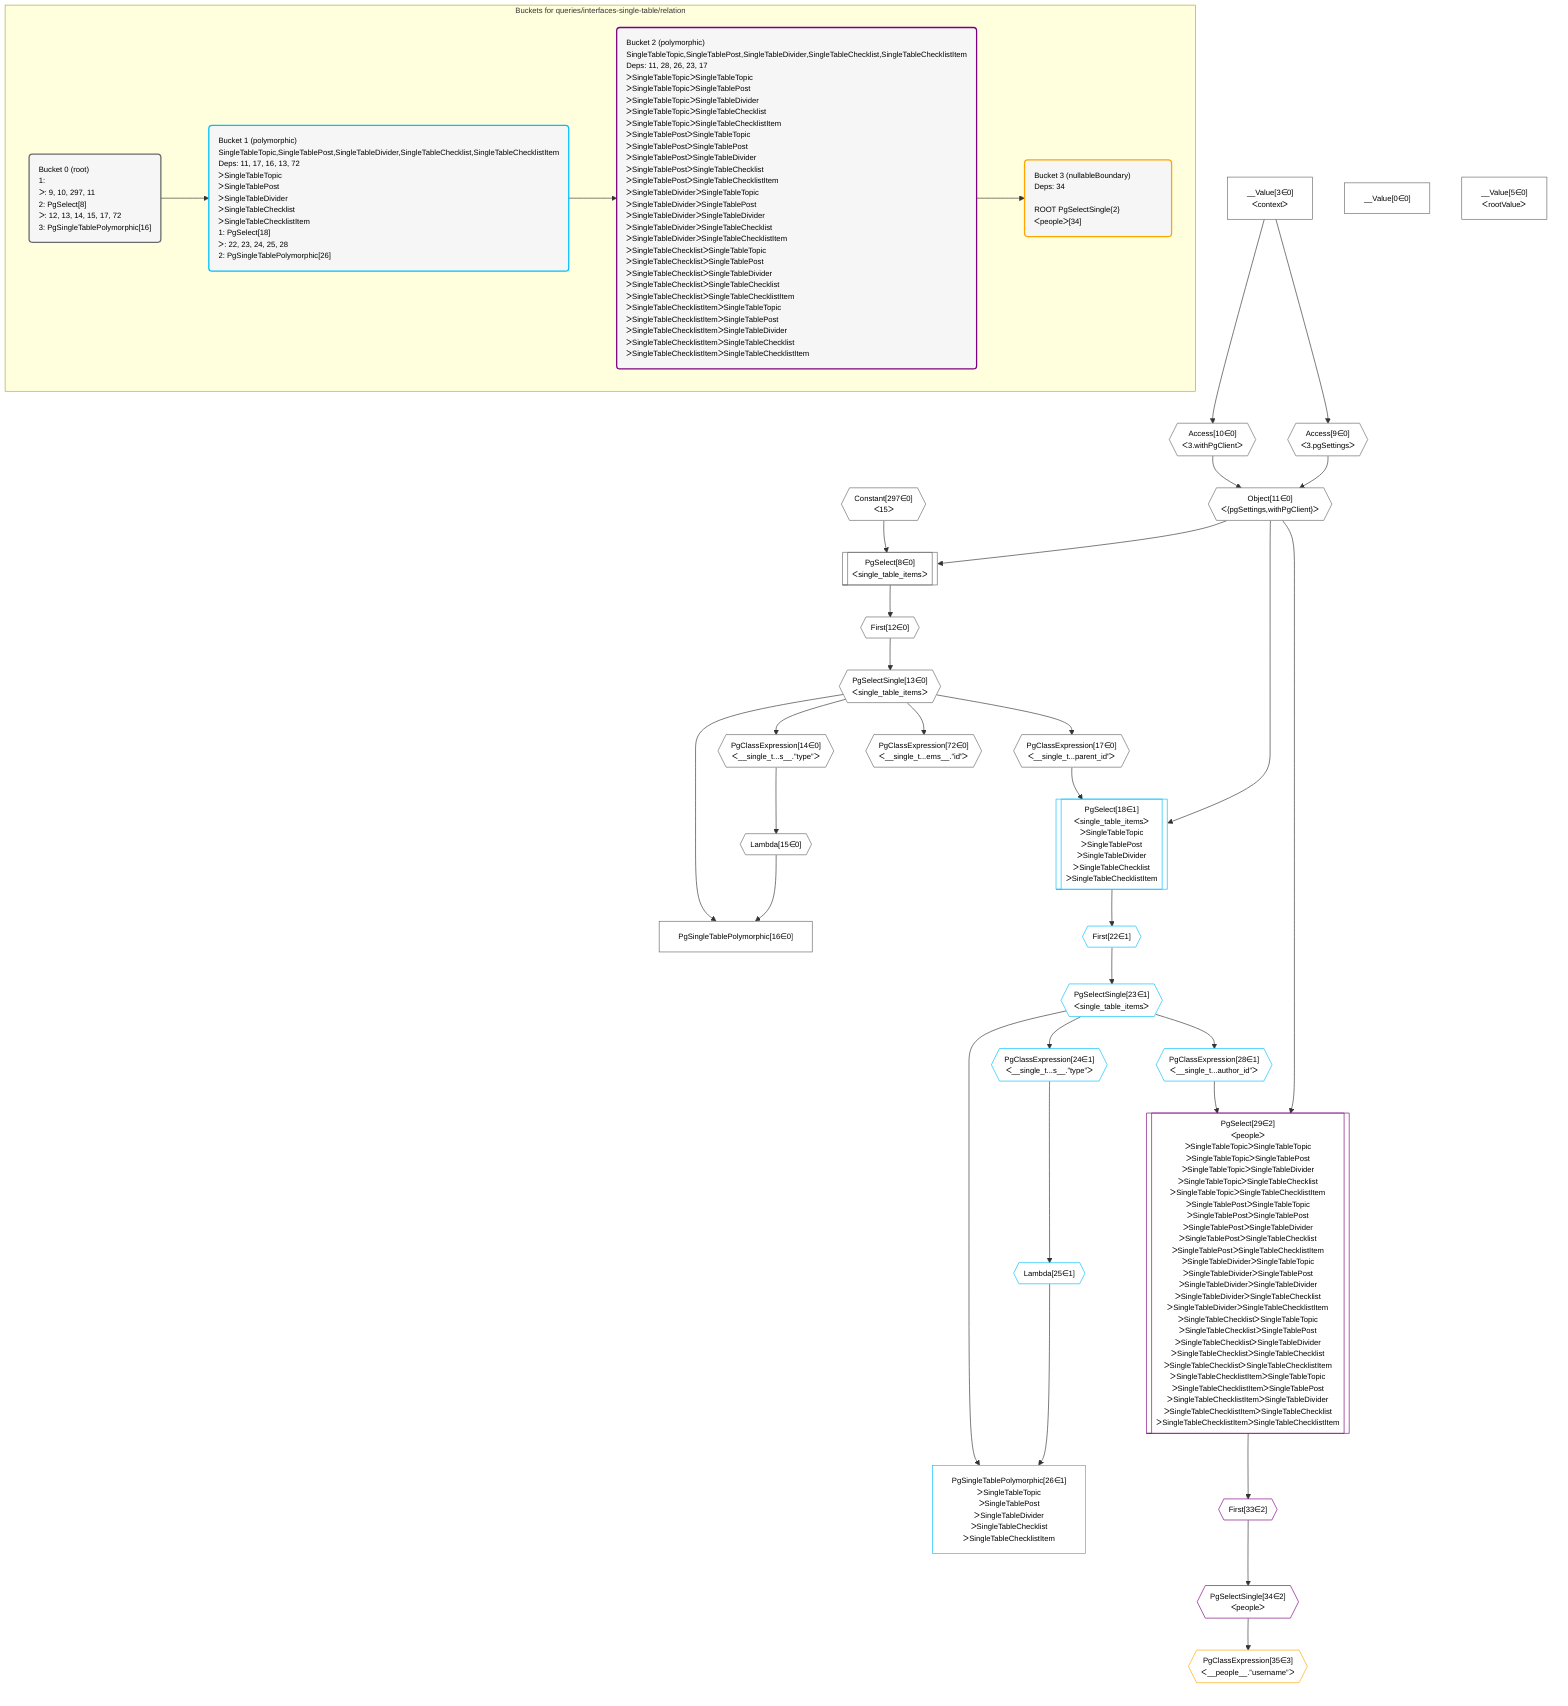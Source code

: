 %%{init: {'themeVariables': { 'fontSize': '12px'}}}%%
graph TD
    classDef path fill:#eee,stroke:#000,color:#000
    classDef plan fill:#fff,stroke-width:1px,color:#000
    classDef itemplan fill:#fff,stroke-width:2px,color:#000
    classDef unbatchedplan fill:#dff,stroke-width:1px,color:#000
    classDef sideeffectplan fill:#fcc,stroke-width:2px,color:#000
    classDef bucket fill:#f6f6f6,color:#000,stroke-width:2px,text-align:left


    %% plan dependencies
    Object11{{"Object[11∈0]<br />ᐸ{pgSettings,withPgClient}ᐳ"}}:::plan
    Access9{{"Access[9∈0]<br />ᐸ3.pgSettingsᐳ"}}:::plan
    Access10{{"Access[10∈0]<br />ᐸ3.withPgClientᐳ"}}:::plan
    Access9 & Access10 --> Object11
    PgSelect8[["PgSelect[8∈0]<br />ᐸsingle_table_itemsᐳ"]]:::plan
    Constant297{{"Constant[297∈0]<br />ᐸ15ᐳ"}}:::plan
    Object11 & Constant297 --> PgSelect8
    PgSingleTablePolymorphic16["PgSingleTablePolymorphic[16∈0]"]:::plan
    Lambda15{{"Lambda[15∈0]"}}:::plan
    PgSelectSingle13{{"PgSelectSingle[13∈0]<br />ᐸsingle_table_itemsᐳ"}}:::plan
    Lambda15 & PgSelectSingle13 --> PgSingleTablePolymorphic16
    __Value3["__Value[3∈0]<br />ᐸcontextᐳ"]:::plan
    __Value3 --> Access9
    __Value3 --> Access10
    First12{{"First[12∈0]"}}:::plan
    PgSelect8 --> First12
    First12 --> PgSelectSingle13
    PgClassExpression14{{"PgClassExpression[14∈0]<br />ᐸ__single_t...s__.”type”ᐳ"}}:::plan
    PgSelectSingle13 --> PgClassExpression14
    PgClassExpression14 --> Lambda15
    PgClassExpression17{{"PgClassExpression[17∈0]<br />ᐸ__single_t...parent_id”ᐳ"}}:::plan
    PgSelectSingle13 --> PgClassExpression17
    PgClassExpression72{{"PgClassExpression[72∈0]<br />ᐸ__single_t...ems__.”id”ᐳ"}}:::plan
    PgSelectSingle13 --> PgClassExpression72
    __Value0["__Value[0∈0]"]:::plan
    __Value5["__Value[5∈0]<br />ᐸrootValueᐳ"]:::plan
    PgSelect18[["PgSelect[18∈1]<br />ᐸsingle_table_itemsᐳ<br />ᐳSingleTableTopic<br />ᐳSingleTablePost<br />ᐳSingleTableDivider<br />ᐳSingleTableChecklist<br />ᐳSingleTableChecklistItem"]]:::plan
    Object11 & PgClassExpression17 --> PgSelect18
    PgSingleTablePolymorphic26["PgSingleTablePolymorphic[26∈1]<br />ᐳSingleTableTopic<br />ᐳSingleTablePost<br />ᐳSingleTableDivider<br />ᐳSingleTableChecklist<br />ᐳSingleTableChecklistItem"]:::plan
    Lambda25{{"Lambda[25∈1]"}}:::plan
    PgSelectSingle23{{"PgSelectSingle[23∈1]<br />ᐸsingle_table_itemsᐳ"}}:::plan
    Lambda25 & PgSelectSingle23 --> PgSingleTablePolymorphic26
    First22{{"First[22∈1]"}}:::plan
    PgSelect18 --> First22
    First22 --> PgSelectSingle23
    PgClassExpression24{{"PgClassExpression[24∈1]<br />ᐸ__single_t...s__.”type”ᐳ"}}:::plan
    PgSelectSingle23 --> PgClassExpression24
    PgClassExpression24 --> Lambda25
    PgClassExpression28{{"PgClassExpression[28∈1]<br />ᐸ__single_t...author_id”ᐳ"}}:::plan
    PgSelectSingle23 --> PgClassExpression28
    PgSelect29[["PgSelect[29∈2]<br />ᐸpeopleᐳ<br />ᐳSingleTableTopicᐳSingleTableTopic<br />ᐳSingleTableTopicᐳSingleTablePost<br />ᐳSingleTableTopicᐳSingleTableDivider<br />ᐳSingleTableTopicᐳSingleTableChecklist<br />ᐳSingleTableTopicᐳSingleTableChecklistItem<br />ᐳSingleTablePostᐳSingleTableTopic<br />ᐳSingleTablePostᐳSingleTablePost<br />ᐳSingleTablePostᐳSingleTableDivider<br />ᐳSingleTablePostᐳSingleTableChecklist<br />ᐳSingleTablePostᐳSingleTableChecklistItem<br />ᐳSingleTableDividerᐳSingleTableTopic<br />ᐳSingleTableDividerᐳSingleTablePost<br />ᐳSingleTableDividerᐳSingleTableDivider<br />ᐳSingleTableDividerᐳSingleTableChecklist<br />ᐳSingleTableDividerᐳSingleTableChecklistItem<br />ᐳSingleTableChecklistᐳSingleTableTopic<br />ᐳSingleTableChecklistᐳSingleTablePost<br />ᐳSingleTableChecklistᐳSingleTableDivider<br />ᐳSingleTableChecklistᐳSingleTableChecklist<br />ᐳSingleTableChecklistᐳSingleTableChecklistItem<br />ᐳSingleTableChecklistItemᐳSingleTableTopic<br />ᐳSingleTableChecklistItemᐳSingleTablePost<br />ᐳSingleTableChecklistItemᐳSingleTableDivider<br />ᐳSingleTableChecklistItemᐳSingleTableChecklist<br />ᐳSingleTableChecklistItemᐳSingleTableChecklistItem"]]:::plan
    Object11 & PgClassExpression28 --> PgSelect29
    First33{{"First[33∈2]"}}:::plan
    PgSelect29 --> First33
    PgSelectSingle34{{"PgSelectSingle[34∈2]<br />ᐸpeopleᐳ"}}:::plan
    First33 --> PgSelectSingle34
    PgClassExpression35{{"PgClassExpression[35∈3]<br />ᐸ__people__.”username”ᐳ"}}:::plan
    PgSelectSingle34 --> PgClassExpression35

    %% define steps

    subgraph "Buckets for queries/interfaces-single-table/relation"
    Bucket0("Bucket 0 (root)<br />1: <br />ᐳ: 9, 10, 297, 11<br />2: PgSelect[8]<br />ᐳ: 12, 13, 14, 15, 17, 72<br />3: PgSingleTablePolymorphic[16]"):::bucket
    classDef bucket0 stroke:#696969
    class Bucket0,__Value0,__Value3,__Value5,PgSelect8,Access9,Access10,Object11,First12,PgSelectSingle13,PgClassExpression14,Lambda15,PgSingleTablePolymorphic16,PgClassExpression17,PgClassExpression72,Constant297 bucket0
    Bucket1("Bucket 1 (polymorphic)<br />SingleTableTopic,SingleTablePost,SingleTableDivider,SingleTableChecklist,SingleTableChecklistItem<br />Deps: 11, 17, 16, 13, 72<br />ᐳSingleTableTopic<br />ᐳSingleTablePost<br />ᐳSingleTableDivider<br />ᐳSingleTableChecklist<br />ᐳSingleTableChecklistItem<br />1: PgSelect[18]<br />ᐳ: 22, 23, 24, 25, 28<br />2: PgSingleTablePolymorphic[26]"):::bucket
    classDef bucket1 stroke:#00bfff
    class Bucket1,PgSelect18,First22,PgSelectSingle23,PgClassExpression24,Lambda25,PgSingleTablePolymorphic26,PgClassExpression28 bucket1
    Bucket2("Bucket 2 (polymorphic)<br />SingleTableTopic,SingleTablePost,SingleTableDivider,SingleTableChecklist,SingleTableChecklistItem<br />Deps: 11, 28, 26, 23, 17<br />ᐳSingleTableTopicᐳSingleTableTopic<br />ᐳSingleTableTopicᐳSingleTablePost<br />ᐳSingleTableTopicᐳSingleTableDivider<br />ᐳSingleTableTopicᐳSingleTableChecklist<br />ᐳSingleTableTopicᐳSingleTableChecklistItem<br />ᐳSingleTablePostᐳSingleTableTopic<br />ᐳSingleTablePostᐳSingleTablePost<br />ᐳSingleTablePostᐳSingleTableDivider<br />ᐳSingleTablePostᐳSingleTableChecklist<br />ᐳSingleTablePostᐳSingleTableChecklistItem<br />ᐳSingleTableDividerᐳSingleTableTopic<br />ᐳSingleTableDividerᐳSingleTablePost<br />ᐳSingleTableDividerᐳSingleTableDivider<br />ᐳSingleTableDividerᐳSingleTableChecklist<br />ᐳSingleTableDividerᐳSingleTableChecklistItem<br />ᐳSingleTableChecklistᐳSingleTableTopic<br />ᐳSingleTableChecklistᐳSingleTablePost<br />ᐳSingleTableChecklistᐳSingleTableDivider<br />ᐳSingleTableChecklistᐳSingleTableChecklist<br />ᐳSingleTableChecklistᐳSingleTableChecklistItem<br />ᐳSingleTableChecklistItemᐳSingleTableTopic<br />ᐳSingleTableChecklistItemᐳSingleTablePost<br />ᐳSingleTableChecklistItemᐳSingleTableDivider<br />ᐳSingleTableChecklistItemᐳSingleTableChecklist<br />ᐳSingleTableChecklistItemᐳSingleTableChecklistItem"):::bucket
    classDef bucket2 stroke:#7f007f
    class Bucket2,PgSelect29,First33,PgSelectSingle34 bucket2
    Bucket3("Bucket 3 (nullableBoundary)<br />Deps: 34<br /><br />ROOT PgSelectSingle{2}ᐸpeopleᐳ[34]"):::bucket
    classDef bucket3 stroke:#ffa500
    class Bucket3,PgClassExpression35 bucket3
    Bucket0 --> Bucket1
    Bucket1 --> Bucket2
    Bucket2 --> Bucket3
    end